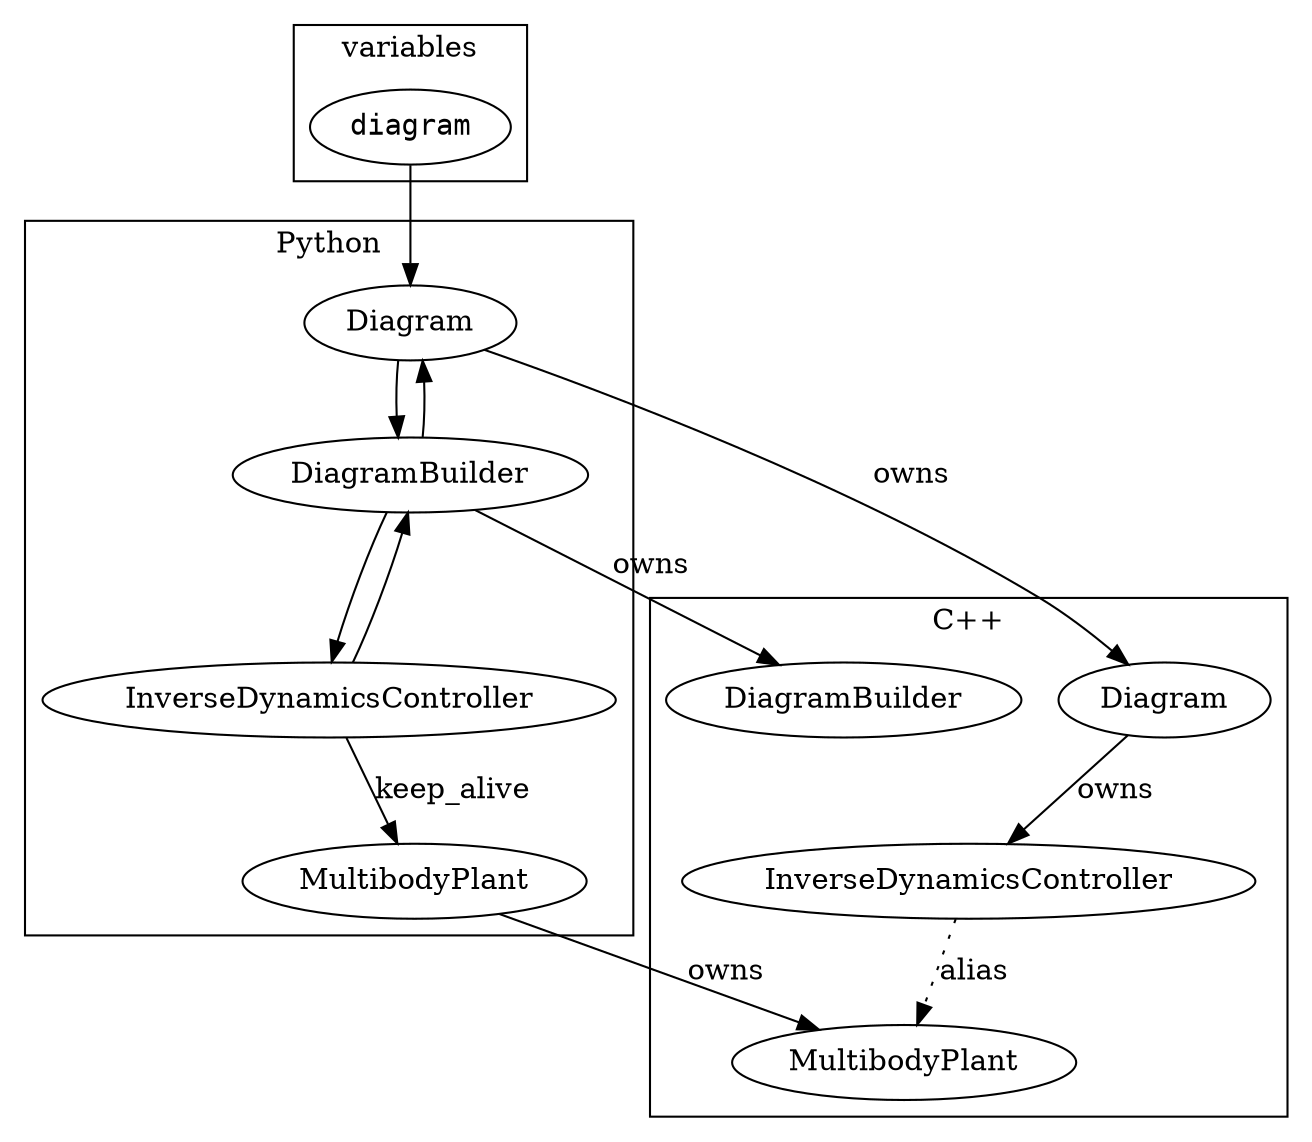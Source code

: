 digraph G {

cdiagram [label = "Diagram"];
cbuilder [label = "DiagramBuilder"];
cinvdycon [label = "InverseDynamicsController"];
cconplant [label = "MultibodyPlant"];

pydiagram [label = "Diagram"];
pybuilder [label = "DiagramBuilder"];
pyinvdycon [label = "InverseDynamicsController"];
pyconplant [label = "MultibodyPlant"];

vdiagram [label = "diagram", fontname="Courier"];

vdiagram -> pydiagram [lable="ref"];

pydiagram -> cdiagram [label="owns"];
pybuilder -> cbuilder [label="owns"];
pyconplant -> cconplant [label="owns"];

cdiagram -> cinvdycon [label="owns"];

cinvdycon -> cconplant [label="alias", style=dotted];

pydiagram -> pybuilder;
pybuilder -> pydiagram;

pybuilder -> pyinvdycon;
pyinvdycon -> pybuilder;

pyinvdycon -> pyconplant [label="keep_alive"];

subgraph "cluster_C++" { label="C++"; cdiagram; cbuilder; cinvdycon; cconplant; }
subgraph "cluster_Python" { label="Python"; pydiagram; pybuilder; pyinvdycon; pyconplant; }
subgraph "cluster_scope" { label="variables"; vdiagram; }
}
